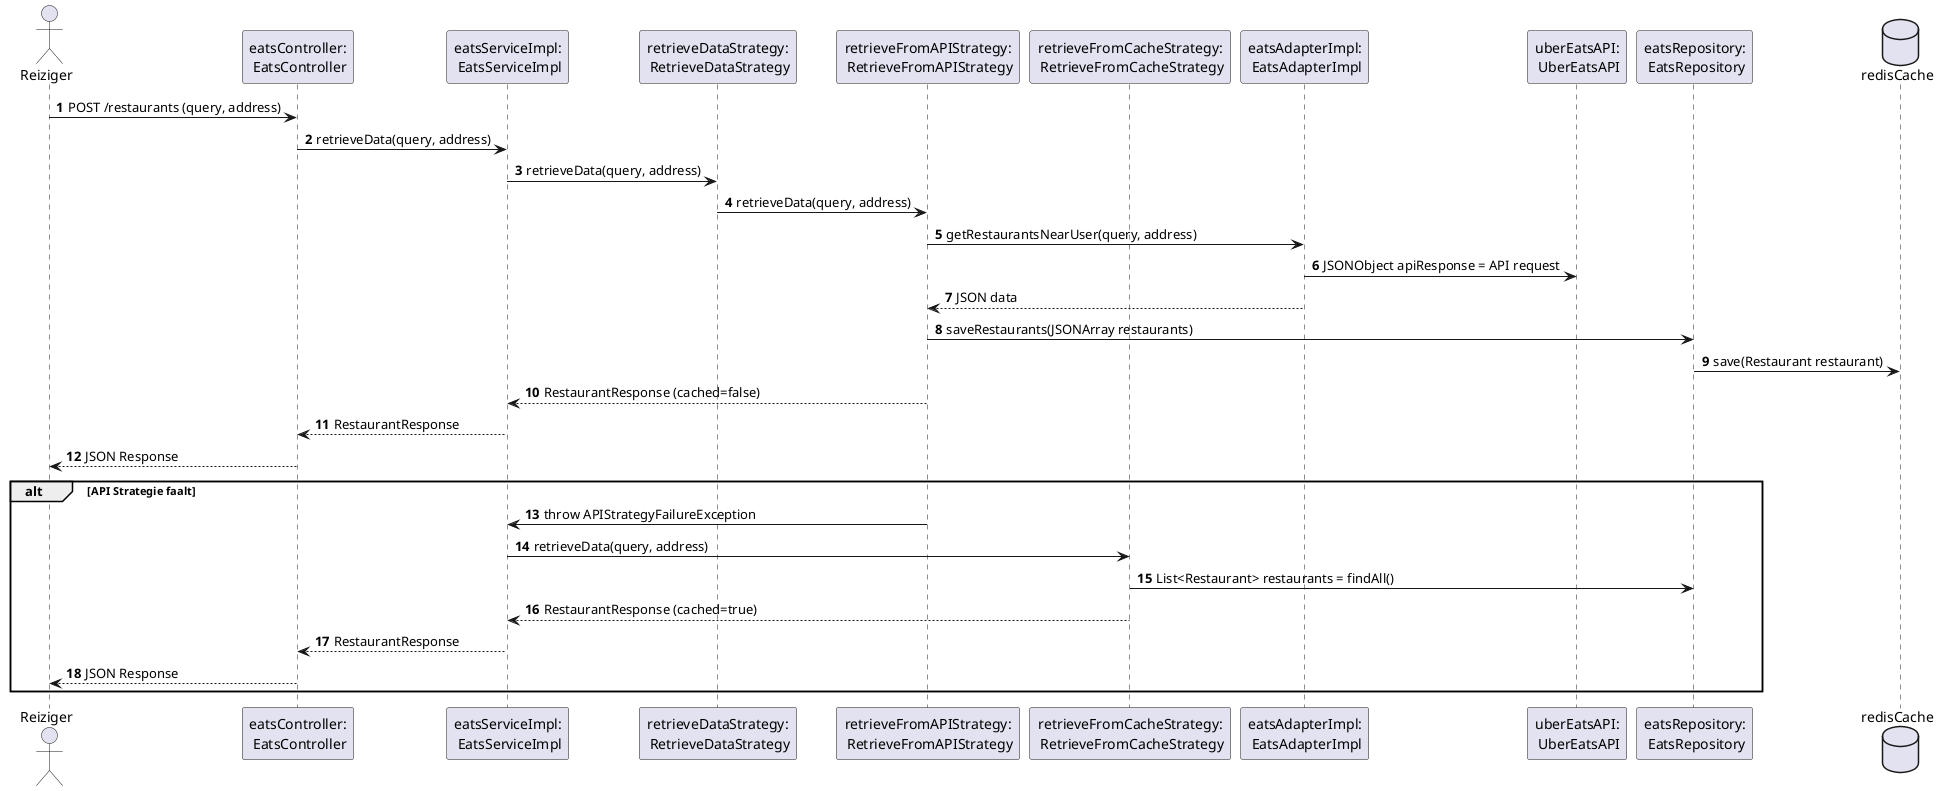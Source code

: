 @startuml

autonumber

actor reiziger as "Reiziger"

participant eatsController as "eatsController:\n EatsController"
participant eatsServiceImpl as "eatsServiceImpl:\n EatsServiceImpl"
participant retrieveDataStrategy as "retrieveDataStrategy:\n RetrieveDataStrategy"
participant retrieveFromAPIStrategy as "retrieveFromAPIStrategy:\n RetrieveFromAPIStrategy"
participant retrieveFromCacheStrategy as "retrieveFromCacheStrategy:\n RetrieveFromCacheStrategy"
participant eatsAdapterImpl as "eatsAdapterImpl:\n EatsAdapterImpl"

participant uberEatsAPI as "uberEatsAPI:\n UberEatsAPI"
participant eatsRepository as "eatsRepository:\n EatsRepository"

database redis as "redisCache"

reiziger -> eatsController: POST /restaurants (query, address)
eatsController -> eatsServiceImpl: retrieveData(query, address)
eatsServiceImpl -> retrieveDataStrategy: retrieveData(query, address)
retrieveDataStrategy -> retrieveFromAPIStrategy: retrieveData(query, address)
retrieveFromAPIStrategy -> eatsAdapterImpl: getRestaurantsNearUser(query, address)
eatsAdapterImpl -> uberEatsAPI: JSONObject apiResponse = API request
eatsAdapterImpl --> retrieveFromAPIStrategy: JSON data
retrieveFromAPIStrategy -> eatsRepository: saveRestaurants(JSONArray restaurants)
eatsRepository -> redis: save(Restaurant restaurant)
retrieveFromAPIStrategy --> eatsServiceImpl: RestaurantResponse (cached=false)
eatsServiceImpl --> eatsController: RestaurantResponse
eatsController --> reiziger: JSON Response

alt API Strategie faalt
    retrieveFromAPIStrategy -> eatsServiceImpl: throw APIStrategyFailureException
    eatsServiceImpl -> retrieveFromCacheStrategy: retrieveData(query, address)
    retrieveFromCacheStrategy -> eatsRepository: List<Restaurant> restaurants = findAll()
    retrieveFromCacheStrategy --> eatsServiceImpl: RestaurantResponse (cached=true)
    eatsServiceImpl --> eatsController: RestaurantResponse
    eatsController --> reiziger: JSON Response
end

@enduml
